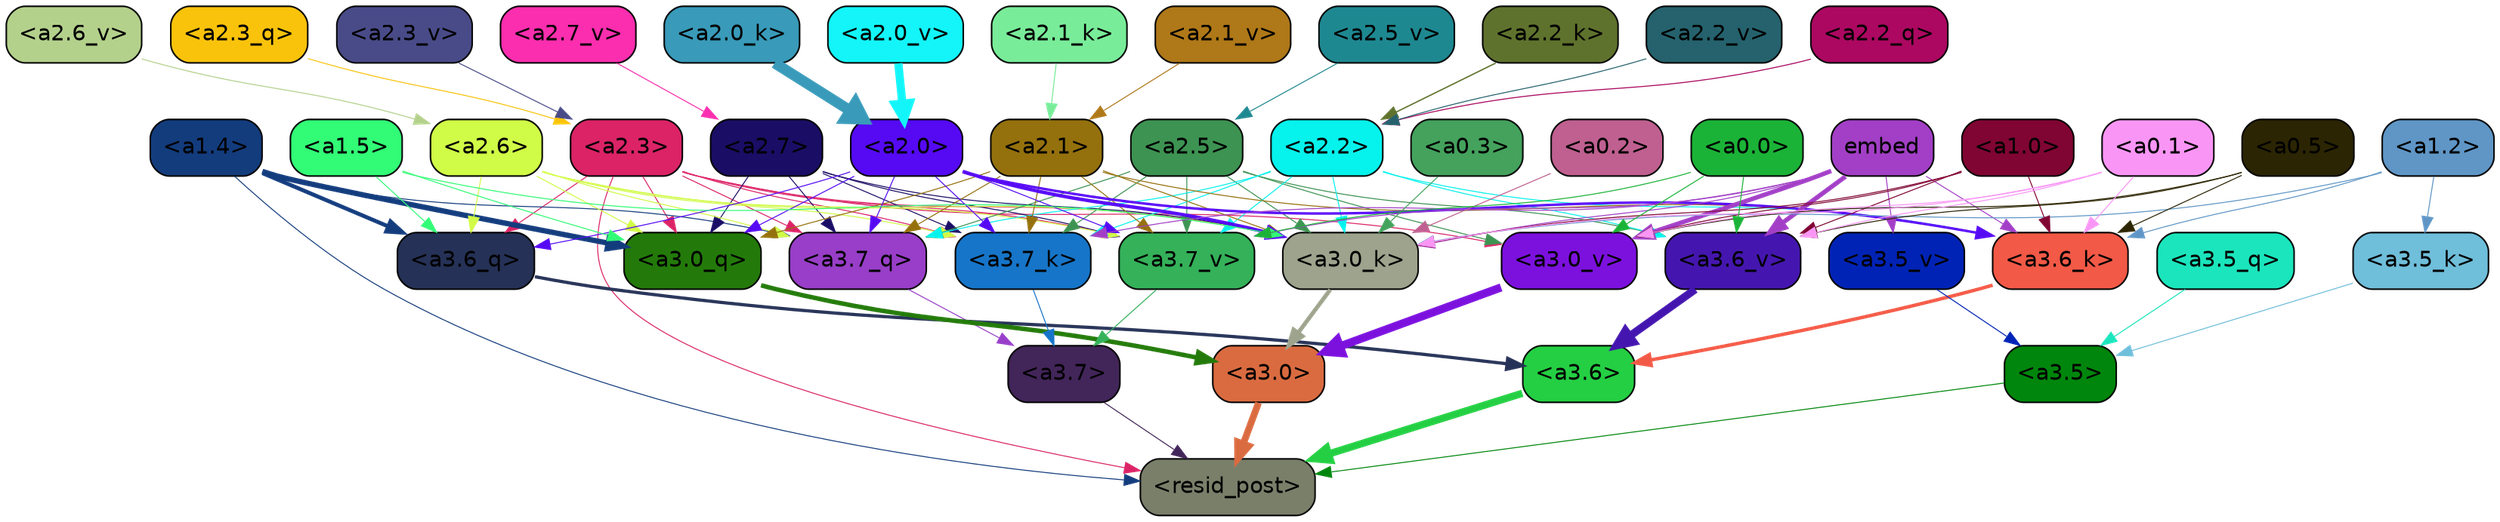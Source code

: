 strict digraph "" {
	graph [bgcolor=transparent,
		layout=dot,
		overlap=false,
		splines=true
	];
	"<a3.7>"	[color=black,
		fillcolor="#422559",
		fontname=Helvetica,
		shape=box,
		style="filled, rounded"];
	"<resid_post>"	[color=black,
		fillcolor="#7a7f6a",
		fontname=Helvetica,
		shape=box,
		style="filled, rounded"];
	"<a3.7>" -> "<resid_post>"	[color="#422559",
		penwidth=0.6];
	"<a3.6>"	[color=black,
		fillcolor="#24cf43",
		fontname=Helvetica,
		shape=box,
		style="filled, rounded"];
	"<a3.6>" -> "<resid_post>"	[color="#24cf43",
		penwidth=4.648244500160217];
	"<a3.5>"	[color=black,
		fillcolor="#00860c",
		fontname=Helvetica,
		shape=box,
		style="filled, rounded"];
	"<a3.5>" -> "<resid_post>"	[color="#00860c",
		penwidth=0.6];
	"<a3.0>"	[color=black,
		fillcolor="#da6b40",
		fontname=Helvetica,
		shape=box,
		style="filled, rounded"];
	"<a3.0>" -> "<resid_post>"	[color="#da6b40",
		penwidth=4.3288813829422];
	"<a2.3>"	[color=black,
		fillcolor="#db2366",
		fontname=Helvetica,
		shape=box,
		style="filled, rounded"];
	"<a2.3>" -> "<resid_post>"	[color="#db2366",
		penwidth=0.6];
	"<a3.7_q>"	[color=black,
		fillcolor="#983ec8",
		fontname=Helvetica,
		shape=box,
		style="filled, rounded"];
	"<a2.3>" -> "<a3.7_q>"	[color="#db2366",
		penwidth=0.6];
	"<a3.6_q>"	[color=black,
		fillcolor="#253156",
		fontname=Helvetica,
		shape=box,
		style="filled, rounded"];
	"<a2.3>" -> "<a3.6_q>"	[color="#db2366",
		penwidth=0.6];
	"<a3.0_q>"	[color=black,
		fillcolor="#237a0a",
		fontname=Helvetica,
		shape=box,
		style="filled, rounded"];
	"<a2.3>" -> "<a3.0_q>"	[color="#db2366",
		penwidth=0.6];
	"<a3.7_k>"	[color=black,
		fillcolor="#1675c9",
		fontname=Helvetica,
		shape=box,
		style="filled, rounded"];
	"<a2.3>" -> "<a3.7_k>"	[color="#db2366",
		penwidth=0.6];
	"<a3.0_k>"	[color=black,
		fillcolor="#9da38c",
		fontname=Helvetica,
		shape=box,
		style="filled, rounded"];
	"<a2.3>" -> "<a3.0_k>"	[color="#db2366",
		penwidth=0.6];
	"<a3.7_v>"	[color=black,
		fillcolor="#34b159",
		fontname=Helvetica,
		shape=box,
		style="filled, rounded"];
	"<a2.3>" -> "<a3.7_v>"	[color="#db2366",
		penwidth=0.6];
	"<a3.0_v>"	[color=black,
		fillcolor="#7c11de",
		fontname=Helvetica,
		shape=box,
		style="filled, rounded"];
	"<a2.3>" -> "<a3.0_v>"	[color="#db2366",
		penwidth=0.6];
	"<a1.4>"	[color=black,
		fillcolor="#133c7d",
		fontname=Helvetica,
		shape=box,
		style="filled, rounded"];
	"<a1.4>" -> "<resid_post>"	[color="#133c7d",
		penwidth=0.6];
	"<a1.4>" -> "<a3.7_q>"	[color="#133c7d",
		penwidth=0.6];
	"<a1.4>" -> "<a3.6_q>"	[color="#133c7d",
		penwidth=2.5397292599081993];
	"<a1.4>" -> "<a3.0_q>"	[color="#133c7d",
		penwidth=3.3985572457313538];
	"<a3.7_q>" -> "<a3.7>"	[color="#983ec8",
		penwidth=0.6];
	"<a3.6_q>" -> "<a3.6>"	[color="#253156",
		penwidth=2.03758105635643];
	"<a3.5_q>"	[color=black,
		fillcolor="#1be5bc",
		fontname=Helvetica,
		shape=box,
		style="filled, rounded"];
	"<a3.5_q>" -> "<a3.5>"	[color="#1be5bc",
		penwidth=0.6];
	"<a3.0_q>" -> "<a3.0>"	[color="#237a0a",
		penwidth=2.8638100624084473];
	"<a3.7_k>" -> "<a3.7>"	[color="#1675c9",
		penwidth=0.6];
	"<a3.6_k>"	[color=black,
		fillcolor="#f25946",
		fontname=Helvetica,
		shape=box,
		style="filled, rounded"];
	"<a3.6_k>" -> "<a3.6>"	[color="#f25946",
		penwidth=2.174198240041733];
	"<a3.5_k>"	[color=black,
		fillcolor="#6fbeda",
		fontname=Helvetica,
		shape=box,
		style="filled, rounded"];
	"<a3.5_k>" -> "<a3.5>"	[color="#6fbeda",
		penwidth=0.6];
	"<a3.0_k>" -> "<a3.0>"	[color="#9da38c",
		penwidth=2.6274144649505615];
	"<a3.7_v>" -> "<a3.7>"	[color="#34b159",
		penwidth=0.6];
	"<a3.6_v>"	[color=black,
		fillcolor="#4516af",
		fontname=Helvetica,
		shape=box,
		style="filled, rounded"];
	"<a3.6_v>" -> "<a3.6>"	[color="#4516af",
		penwidth=5.002329230308533];
	"<a3.5_v>"	[color=black,
		fillcolor="#0123b5",
		fontname=Helvetica,
		shape=box,
		style="filled, rounded"];
	"<a3.5_v>" -> "<a3.5>"	[color="#0123b5",
		penwidth=0.6];
	"<a3.0_v>" -> "<a3.0>"	[color="#7c11de",
		penwidth=5.188832879066467];
	"<a2.7>"	[color=black,
		fillcolor="#1a0d65",
		fontname=Helvetica,
		shape=box,
		style="filled, rounded"];
	"<a2.7>" -> "<a3.7_q>"	[color="#1a0d65",
		penwidth=0.6];
	"<a2.7>" -> "<a3.0_q>"	[color="#1a0d65",
		penwidth=0.6];
	"<a2.7>" -> "<a3.7_k>"	[color="#1a0d65",
		penwidth=0.6];
	"<a2.7>" -> "<a3.0_k>"	[color="#1a0d65",
		penwidth=0.6];
	"<a2.7>" -> "<a3.7_v>"	[color="#1a0d65",
		penwidth=0.6];
	"<a2.6>"	[color=black,
		fillcolor="#d0fb46",
		fontname=Helvetica,
		shape=box,
		style="filled, rounded"];
	"<a2.6>" -> "<a3.7_q>"	[color="#d0fb46",
		penwidth=0.6];
	"<a2.6>" -> "<a3.6_q>"	[color="#d0fb46",
		penwidth=0.6];
	"<a2.6>" -> "<a3.0_q>"	[color="#d0fb46",
		penwidth=0.6];
	"<a2.6>" -> "<a3.7_k>"	[color="#d0fb46",
		penwidth=0.6];
	"<a2.6>" -> "<a3.0_k>"	[color="#d0fb46",
		penwidth=0.6];
	"<a2.6>" -> "<a3.7_v>"	[color="#d0fb46",
		penwidth=0.6];
	"<a2.5>"	[color=black,
		fillcolor="#3d9352",
		fontname=Helvetica,
		shape=box,
		style="filled, rounded"];
	"<a2.5>" -> "<a3.7_q>"	[color="#3d9352",
		penwidth=0.6];
	"<a2.5>" -> "<a3.7_k>"	[color="#3d9352",
		penwidth=0.6];
	"<a2.5>" -> "<a3.0_k>"	[color="#3d9352",
		penwidth=0.6];
	"<a2.5>" -> "<a3.7_v>"	[color="#3d9352",
		penwidth=0.6];
	"<a2.5>" -> "<a3.6_v>"	[color="#3d9352",
		penwidth=0.6];
	"<a2.5>" -> "<a3.0_v>"	[color="#3d9352",
		penwidth=0.6];
	"<a2.2>"	[color=black,
		fillcolor="#06f2ec",
		fontname=Helvetica,
		shape=box,
		style="filled, rounded"];
	"<a2.2>" -> "<a3.7_q>"	[color="#06f2ec",
		penwidth=0.6];
	"<a2.2>" -> "<a3.7_k>"	[color="#06f2ec",
		penwidth=0.6];
	"<a2.2>" -> "<a3.6_k>"	[color="#06f2ec",
		penwidth=0.6];
	"<a2.2>" -> "<a3.0_k>"	[color="#06f2ec",
		penwidth=0.6];
	"<a2.2>" -> "<a3.7_v>"	[color="#06f2ec",
		penwidth=0.6];
	"<a2.2>" -> "<a3.6_v>"	[color="#06f2ec",
		penwidth=0.6];
	"<a2.1>"	[color=black,
		fillcolor="#95710d",
		fontname=Helvetica,
		shape=box,
		style="filled, rounded"];
	"<a2.1>" -> "<a3.7_q>"	[color="#95710d",
		penwidth=0.6];
	"<a2.1>" -> "<a3.0_q>"	[color="#95710d",
		penwidth=0.6];
	"<a2.1>" -> "<a3.7_k>"	[color="#95710d",
		penwidth=0.6];
	"<a2.1>" -> "<a3.6_k>"	[color="#95710d",
		penwidth=0.6];
	"<a2.1>" -> "<a3.0_k>"	[color="#95710d",
		penwidth=0.6];
	"<a2.1>" -> "<a3.7_v>"	[color="#95710d",
		penwidth=0.6];
	"<a2.0>"	[color=black,
		fillcolor="#550af3",
		fontname=Helvetica,
		shape=box,
		style="filled, rounded"];
	"<a2.0>" -> "<a3.7_q>"	[color="#550af3",
		penwidth=0.6];
	"<a2.0>" -> "<a3.6_q>"	[color="#550af3",
		penwidth=0.6];
	"<a2.0>" -> "<a3.0_q>"	[color="#550af3",
		penwidth=0.6];
	"<a2.0>" -> "<a3.7_k>"	[color="#550af3",
		penwidth=0.6];
	"<a2.0>" -> "<a3.6_k>"	[color="#550af3",
		penwidth=1.5717863738536835];
	"<a2.0>" -> "<a3.0_k>"	[color="#550af3",
		penwidth=2.205150544643402];
	"<a2.0>" -> "<a3.7_v>"	[color="#550af3",
		penwidth=0.6];
	"<a1.5>"	[color=black,
		fillcolor="#32fb76",
		fontname=Helvetica,
		shape=box,
		style="filled, rounded"];
	"<a1.5>" -> "<a3.6_q>"	[color="#32fb76",
		penwidth=0.6];
	"<a1.5>" -> "<a3.0_q>"	[color="#32fb76",
		penwidth=0.6];
	"<a1.5>" -> "<a3.0_k>"	[color="#32fb76",
		penwidth=0.6];
	embed	[color=black,
		fillcolor="#a23fc6",
		fontname=Helvetica,
		shape=box,
		style="filled, rounded"];
	embed -> "<a3.7_k>"	[color="#a23fc6",
		penwidth=0.6];
	embed -> "<a3.6_k>"	[color="#a23fc6",
		penwidth=0.6];
	embed -> "<a3.0_k>"	[color="#a23fc6",
		penwidth=0.6];
	embed -> "<a3.7_v>"	[color="#a23fc6",
		penwidth=0.6];
	embed -> "<a3.6_v>"	[color="#a23fc6",
		penwidth=2.882729172706604];
	embed -> "<a3.5_v>"	[color="#a23fc6",
		penwidth=0.6];
	embed -> "<a3.0_v>"	[color="#a23fc6",
		penwidth=2.812090039253235];
	"<a1.2>"	[color=black,
		fillcolor="#5f96c6",
		fontname=Helvetica,
		shape=box,
		style="filled, rounded"];
	"<a1.2>" -> "<a3.6_k>"	[color="#5f96c6",
		penwidth=0.6];
	"<a1.2>" -> "<a3.5_k>"	[color="#5f96c6",
		penwidth=0.6];
	"<a1.2>" -> "<a3.0_k>"	[color="#5f96c6",
		penwidth=0.6];
	"<a1.0>"	[color=black,
		fillcolor="#800532",
		fontname=Helvetica,
		shape=box,
		style="filled, rounded"];
	"<a1.0>" -> "<a3.6_k>"	[color="#800532",
		penwidth=0.6];
	"<a1.0>" -> "<a3.0_k>"	[color="#800532",
		penwidth=0.6];
	"<a1.0>" -> "<a3.6_v>"	[color="#800532",
		penwidth=0.6];
	"<a1.0>" -> "<a3.0_v>"	[color="#800532",
		penwidth=0.6];
	"<a0.5>"	[color=black,
		fillcolor="#2c2503",
		fontname=Helvetica,
		shape=box,
		style="filled, rounded"];
	"<a0.5>" -> "<a3.6_k>"	[color="#2c2503",
		penwidth=0.6];
	"<a0.5>" -> "<a3.6_v>"	[color="#2c2503",
		penwidth=0.6];
	"<a0.5>" -> "<a3.0_v>"	[color="#2c2503",
		penwidth=0.6281400918960571];
	"<a0.1>"	[color=black,
		fillcolor="#f996f5",
		fontname=Helvetica,
		shape=box,
		style="filled, rounded"];
	"<a0.1>" -> "<a3.6_k>"	[color="#f996f5",
		penwidth=0.6];
	"<a0.1>" -> "<a3.0_k>"	[color="#f996f5",
		penwidth=0.6];
	"<a0.1>" -> "<a3.6_v>"	[color="#f996f5",
		penwidth=0.6];
	"<a0.1>" -> "<a3.0_v>"	[color="#f996f5",
		penwidth=0.6];
	"<a0.3>"	[color=black,
		fillcolor="#44a25d",
		fontname=Helvetica,
		shape=box,
		style="filled, rounded"];
	"<a0.3>" -> "<a3.0_k>"	[color="#44a25d",
		penwidth=0.6];
	"<a0.2>"	[color=black,
		fillcolor="#bf6090",
		fontname=Helvetica,
		shape=box,
		style="filled, rounded"];
	"<a0.2>" -> "<a3.0_k>"	[color="#bf6090",
		penwidth=0.6];
	"<a0.0>"	[color=black,
		fillcolor="#1bb337",
		fontname=Helvetica,
		shape=box,
		style="filled, rounded"];
	"<a0.0>" -> "<a3.7_v>"	[color="#1bb337",
		penwidth=0.6];
	"<a0.0>" -> "<a3.6_v>"	[color="#1bb337",
		penwidth=0.6];
	"<a0.0>" -> "<a3.0_v>"	[color="#1bb337",
		penwidth=0.6];
	"<a2.3_q>"	[color=black,
		fillcolor="#fac30b",
		fontname=Helvetica,
		shape=box,
		style="filled, rounded"];
	"<a2.3_q>" -> "<a2.3>"	[color="#fac30b",
		penwidth=0.6];
	"<a2.2_q>"	[color=black,
		fillcolor="#ac0861",
		fontname=Helvetica,
		shape=box,
		style="filled, rounded"];
	"<a2.2_q>" -> "<a2.2>"	[color="#ac0861",
		penwidth=0.6299107074737549];
	"<a2.2_k>"	[color=black,
		fillcolor="#5f722d",
		fontname=Helvetica,
		shape=box,
		style="filled, rounded"];
	"<a2.2_k>" -> "<a2.2>"	[color="#5f722d",
		penwidth=0.8337457180023193];
	"<a2.1_k>"	[color=black,
		fillcolor="#79ec99",
		fontname=Helvetica,
		shape=box,
		style="filled, rounded"];
	"<a2.1_k>" -> "<a2.1>"	[color="#79ec99",
		penwidth=0.6];
	"<a2.0_k>"	[color=black,
		fillcolor="#399ab9",
		fontname=Helvetica,
		shape=box,
		style="filled, rounded"];
	"<a2.0_k>" -> "<a2.0>"	[color="#399ab9",
		penwidth=6.795950889587402];
	"<a2.7_v>"	[color=black,
		fillcolor="#fa2eae",
		fontname=Helvetica,
		shape=box,
		style="filled, rounded"];
	"<a2.7_v>" -> "<a2.7>"	[color="#fa2eae",
		penwidth=0.6];
	"<a2.6_v>"	[color=black,
		fillcolor="#b4d18c",
		fontname=Helvetica,
		shape=box,
		style="filled, rounded"];
	"<a2.6_v>" -> "<a2.6>"	[color="#b4d18c",
		penwidth=0.6];
	"<a2.5_v>"	[color=black,
		fillcolor="#1e8891",
		fontname=Helvetica,
		shape=box,
		style="filled, rounded"];
	"<a2.5_v>" -> "<a2.5>"	[color="#1e8891",
		penwidth=0.6];
	"<a2.3_v>"	[color=black,
		fillcolor="#494b88",
		fontname=Helvetica,
		shape=box,
		style="filled, rounded"];
	"<a2.3_v>" -> "<a2.3>"	[color="#494b88",
		penwidth=0.6];
	"<a2.2_v>"	[color=black,
		fillcolor="#25626d",
		fontname=Helvetica,
		shape=box,
		style="filled, rounded"];
	"<a2.2_v>" -> "<a2.2>"	[color="#25626d",
		penwidth=0.6];
	"<a2.1_v>"	[color=black,
		fillcolor="#af7818",
		fontname=Helvetica,
		shape=box,
		style="filled, rounded"];
	"<a2.1_v>" -> "<a2.1>"	[color="#af7818",
		penwidth=0.6];
	"<a2.0_v>"	[color=black,
		fillcolor="#13f5f8",
		fontname=Helvetica,
		shape=box,
		style="filled, rounded"];
	"<a2.0_v>" -> "<a2.0>"	[color="#13f5f8",
		penwidth=5.211444020271301];
}
